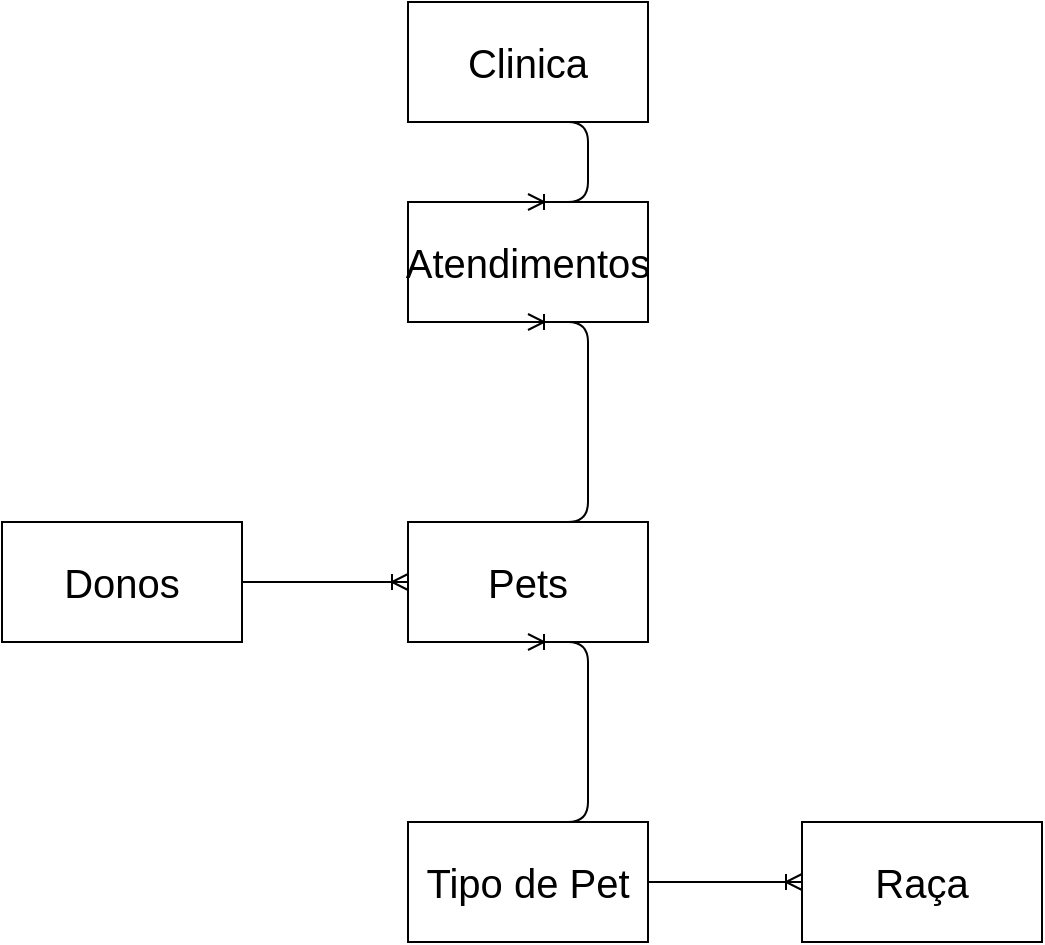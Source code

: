 <mxfile version="11.0.7" type="device"><diagram id="xEyAGZRf1A0QM-QYiHxD" name="Page-1"><mxGraphModel dx="1182" dy="646" grid="1" gridSize="10" guides="1" tooltips="1" connect="1" arrows="1" fold="1" page="1" pageScale="1" pageWidth="827" pageHeight="1169" math="0" shadow="0"><root><mxCell id="0"/><mxCell id="1" parent="0"/><mxCell id="_YF7cNfXgiEE07NVX-Wz-1" value="Clinica" style="rounded=0;whiteSpace=wrap;html=1;fontSize=20;" vertex="1" parent="1"><mxGeometry x="276" width="120" height="60" as="geometry"/></mxCell><mxCell id="_YF7cNfXgiEE07NVX-Wz-2" value="Pets&lt;br style=&quot;font-size: 20px;&quot;&gt;" style="rounded=0;whiteSpace=wrap;html=1;fontSize=20;" vertex="1" parent="1"><mxGeometry x="276" y="260" width="120" height="60" as="geometry"/></mxCell><mxCell id="_YF7cNfXgiEE07NVX-Wz-3" value="Atendimentos&lt;br&gt;" style="rounded=0;whiteSpace=wrap;html=1;fontSize=20;" vertex="1" parent="1"><mxGeometry x="276" y="100" width="120" height="60" as="geometry"/></mxCell><mxCell id="_YF7cNfXgiEE07NVX-Wz-4" value="" style="edgeStyle=entityRelationEdgeStyle;fontSize=12;html=1;endArrow=ERoneToMany;entryX=0.5;entryY=0;entryDx=0;entryDy=0;exitX=0.5;exitY=1;exitDx=0;exitDy=0;" edge="1" parent="1" source="_YF7cNfXgiEE07NVX-Wz-1" target="_YF7cNfXgiEE07NVX-Wz-3"><mxGeometry width="100" height="100" relative="1" as="geometry"><mxPoint x="116" y="270" as="sourcePoint"/><mxPoint x="216" y="170" as="targetPoint"/></mxGeometry></mxCell><mxCell id="_YF7cNfXgiEE07NVX-Wz-5" value="Donos&lt;br&gt;" style="rounded=0;whiteSpace=wrap;html=1;fontSize=20;" vertex="1" parent="1"><mxGeometry x="73" y="260" width="120" height="60" as="geometry"/></mxCell><mxCell id="_YF7cNfXgiEE07NVX-Wz-6" value="" style="edgeStyle=entityRelationEdgeStyle;fontSize=12;html=1;endArrow=ERoneToMany;entryX=0;entryY=0.5;entryDx=0;entryDy=0;" edge="1" parent="1" source="_YF7cNfXgiEE07NVX-Wz-5" target="_YF7cNfXgiEE07NVX-Wz-2"><mxGeometry width="100" height="100" relative="1" as="geometry"><mxPoint x="246" y="390" as="sourcePoint"/><mxPoint x="286" y="290" as="targetPoint"/></mxGeometry></mxCell><mxCell id="_YF7cNfXgiEE07NVX-Wz-7" value="Tipo de Pet&lt;br&gt;" style="rounded=0;whiteSpace=wrap;html=1;fontSize=20;" vertex="1" parent="1"><mxGeometry x="276" y="410" width="120" height="60" as="geometry"/></mxCell><mxCell id="_YF7cNfXgiEE07NVX-Wz-8" value="Raça&lt;br&gt;" style="rounded=0;whiteSpace=wrap;html=1;fontSize=20;" vertex="1" parent="1"><mxGeometry x="473" y="410" width="120" height="60" as="geometry"/></mxCell><mxCell id="_YF7cNfXgiEE07NVX-Wz-10" value="" style="edgeStyle=entityRelationEdgeStyle;fontSize=12;html=1;endArrow=ERoneToMany;entryX=0.5;entryY=1;entryDx=0;entryDy=0;exitX=0.5;exitY=0;exitDx=0;exitDy=0;" edge="1" parent="1" source="_YF7cNfXgiEE07NVX-Wz-7" target="_YF7cNfXgiEE07NVX-Wz-2"><mxGeometry width="100" height="100" relative="1" as="geometry"><mxPoint x="396" y="480" as="sourcePoint"/><mxPoint x="496" y="380" as="targetPoint"/></mxGeometry></mxCell><mxCell id="_YF7cNfXgiEE07NVX-Wz-13" value="" style="edgeStyle=entityRelationEdgeStyle;fontSize=12;html=1;endArrow=ERoneToMany;exitX=1;exitY=0.5;exitDx=0;exitDy=0;" edge="1" parent="1" source="_YF7cNfXgiEE07NVX-Wz-7" target="_YF7cNfXgiEE07NVX-Wz-8"><mxGeometry width="100" height="100" relative="1" as="geometry"><mxPoint x="156" y="470" as="sourcePoint"/><mxPoint x="256" y="370" as="targetPoint"/></mxGeometry></mxCell><mxCell id="_YF7cNfXgiEE07NVX-Wz-14" value="" style="edgeStyle=entityRelationEdgeStyle;fontSize=12;html=1;endArrow=ERoneToMany;exitX=0.5;exitY=0;exitDx=0;exitDy=0;entryX=0.5;entryY=1;entryDx=0;entryDy=0;" edge="1" parent="1" source="_YF7cNfXgiEE07NVX-Wz-2" target="_YF7cNfXgiEE07NVX-Wz-3"><mxGeometry width="100" height="100" relative="1" as="geometry"><mxPoint x="276" y="280" as="sourcePoint"/><mxPoint x="376" y="180" as="targetPoint"/></mxGeometry></mxCell></root></mxGraphModel></diagram><diagram id="T8rtEs7p1zntnyc_DqEa" name="Page-2"><mxGraphModel dx="1182" dy="616" grid="1" gridSize="10" guides="1" tooltips="1" connect="1" arrows="1" fold="1" page="1" pageScale="1" pageWidth="827" pageHeight="1169" math="0" shadow="0"><root><mxCell id="OlMwwNLJ_NE98XjOTk6F-0"/><mxCell id="OlMwwNLJ_NE98XjOTk6F-1" parent="OlMwwNLJ_NE98XjOTk6F-0"/><mxCell id="OlMwwNLJ_NE98XjOTk6F-2" value="TiposPets" style="swimlane;fontStyle=0;childLayout=stackLayout;horizontal=1;startSize=26;fillColor=#e0e0e0;horizontalStack=0;resizeParent=1;resizeParentMax=0;resizeLast=0;collapsible=1;marginBottom=0;swimlaneFillColor=#ffffff;align=center;fontSize=14;" vertex="1" parent="OlMwwNLJ_NE98XjOTk6F-1"><mxGeometry y="41" width="160" height="92" as="geometry"/></mxCell><mxCell id="OlMwwNLJ_NE98XjOTk6F-3" value="IdTipoPet: int" style="shape=partialRectangle;top=0;left=0;right=0;bottom=1;align=left;verticalAlign=middle;fillColor=none;spacingLeft=34;spacingRight=4;overflow=hidden;rotatable=0;points=[[0,0.5],[1,0.5]];portConstraint=eastwest;dropTarget=0;fontStyle=5;fontSize=12;" vertex="1" parent="OlMwwNLJ_NE98XjOTk6F-2"><mxGeometry y="26" width="160" height="30" as="geometry"/></mxCell><mxCell id="OlMwwNLJ_NE98XjOTk6F-4" value="PK" style="shape=partialRectangle;top=0;left=0;bottom=0;fillColor=none;align=left;verticalAlign=middle;spacingLeft=4;spacingRight=4;overflow=hidden;rotatable=0;points=[];portConstraint=eastwest;part=1;fontSize=12;" vertex="1" connectable="0" parent="OlMwwNLJ_NE98XjOTk6F-3"><mxGeometry width="30" height="30" as="geometry"/></mxCell><mxCell id="OlMwwNLJ_NE98XjOTk6F-5" value="Nome: string&#10;" style="shape=partialRectangle;top=0;left=0;right=0;bottom=0;align=left;verticalAlign=top;fillColor=none;spacingLeft=34;spacingRight=4;overflow=hidden;rotatable=0;points=[[0,0.5],[1,0.5]];portConstraint=eastwest;dropTarget=0;fontSize=12;" vertex="1" parent="OlMwwNLJ_NE98XjOTk6F-2"><mxGeometry y="56" width="160" height="26" as="geometry"/></mxCell><mxCell id="OlMwwNLJ_NE98XjOTk6F-6" value="" style="shape=partialRectangle;top=0;left=0;bottom=0;fillColor=none;align=left;verticalAlign=top;spacingLeft=4;spacingRight=4;overflow=hidden;rotatable=0;points=[];portConstraint=eastwest;part=1;fontSize=12;" vertex="1" connectable="0" parent="OlMwwNLJ_NE98XjOTk6F-5"><mxGeometry width="30" height="26" as="geometry"/></mxCell><mxCell id="OlMwwNLJ_NE98XjOTk6F-11" value="" style="shape=partialRectangle;top=0;left=0;right=0;bottom=0;align=left;verticalAlign=top;fillColor=none;spacingLeft=34;spacingRight=4;overflow=hidden;rotatable=0;points=[[0,0.5],[1,0.5]];portConstraint=eastwest;dropTarget=0;fontSize=12;" vertex="1" parent="OlMwwNLJ_NE98XjOTk6F-2"><mxGeometry y="82" width="160" height="10" as="geometry"/></mxCell><mxCell id="OlMwwNLJ_NE98XjOTk6F-12" value="" style="shape=partialRectangle;top=0;left=0;bottom=0;fillColor=none;align=left;verticalAlign=top;spacingLeft=4;spacingRight=4;overflow=hidden;rotatable=0;points=[];portConstraint=eastwest;part=1;fontSize=12;" vertex="1" connectable="0" parent="OlMwwNLJ_NE98XjOTk6F-11"><mxGeometry width="30" height="10" as="geometry"/></mxCell><mxCell id="OlMwwNLJ_NE98XjOTk6F-13" value="Clinicas" style="swimlane;fontStyle=0;childLayout=stackLayout;horizontal=1;startSize=26;fillColor=#e0e0e0;horizontalStack=0;resizeParent=1;resizeParentMax=0;resizeLast=0;collapsible=1;marginBottom=0;swimlaneFillColor=#ffffff;align=center;fontSize=14;" vertex="1" parent="OlMwwNLJ_NE98XjOTk6F-1"><mxGeometry y="160" width="160" height="92" as="geometry"/></mxCell><mxCell id="OlMwwNLJ_NE98XjOTk6F-14" value="IdClinica: int" style="shape=partialRectangle;top=0;left=0;right=0;bottom=1;align=left;verticalAlign=middle;fillColor=none;spacingLeft=34;spacingRight=4;overflow=hidden;rotatable=0;points=[[0,0.5],[1,0.5]];portConstraint=eastwest;dropTarget=0;fontStyle=5;fontSize=12;" vertex="1" parent="OlMwwNLJ_NE98XjOTk6F-13"><mxGeometry y="26" width="160" height="30" as="geometry"/></mxCell><mxCell id="OlMwwNLJ_NE98XjOTk6F-15" value="PK" style="shape=partialRectangle;top=0;left=0;bottom=0;fillColor=none;align=left;verticalAlign=middle;spacingLeft=4;spacingRight=4;overflow=hidden;rotatable=0;points=[];portConstraint=eastwest;part=1;fontSize=12;" vertex="1" connectable="0" parent="OlMwwNLJ_NE98XjOTk6F-14"><mxGeometry width="30" height="30" as="geometry"/></mxCell><mxCell id="OlMwwNLJ_NE98XjOTk6F-16" value="Endereco: string&#10;" style="shape=partialRectangle;top=0;left=0;right=0;bottom=0;align=left;verticalAlign=top;fillColor=none;spacingLeft=34;spacingRight=4;overflow=hidden;rotatable=0;points=[[0,0.5],[1,0.5]];portConstraint=eastwest;dropTarget=0;fontSize=12;" vertex="1" parent="OlMwwNLJ_NE98XjOTk6F-13"><mxGeometry y="56" width="160" height="26" as="geometry"/></mxCell><mxCell id="OlMwwNLJ_NE98XjOTk6F-17" value="" style="shape=partialRectangle;top=0;left=0;bottom=0;fillColor=none;align=left;verticalAlign=top;spacingLeft=4;spacingRight=4;overflow=hidden;rotatable=0;points=[];portConstraint=eastwest;part=1;fontSize=12;" vertex="1" connectable="0" parent="OlMwwNLJ_NE98XjOTk6F-16"><mxGeometry width="30" height="26" as="geometry"/></mxCell><mxCell id="OlMwwNLJ_NE98XjOTk6F-18" value="" style="shape=partialRectangle;top=0;left=0;right=0;bottom=0;align=left;verticalAlign=top;fillColor=none;spacingLeft=34;spacingRight=4;overflow=hidden;rotatable=0;points=[[0,0.5],[1,0.5]];portConstraint=eastwest;dropTarget=0;fontSize=12;" vertex="1" parent="OlMwwNLJ_NE98XjOTk6F-13"><mxGeometry y="82" width="160" height="10" as="geometry"/></mxCell><mxCell id="OlMwwNLJ_NE98XjOTk6F-19" value="" style="shape=partialRectangle;top=0;left=0;bottom=0;fillColor=none;align=left;verticalAlign=top;spacingLeft=4;spacingRight=4;overflow=hidden;rotatable=0;points=[];portConstraint=eastwest;part=1;fontSize=12;" vertex="1" connectable="0" parent="OlMwwNLJ_NE98XjOTk6F-18"><mxGeometry width="30" height="10" as="geometry"/></mxCell><mxCell id="OlMwwNLJ_NE98XjOTk6F-20" value="Veterinarios" style="swimlane;fontStyle=0;childLayout=stackLayout;horizontal=1;startSize=26;fillColor=#e0e0e0;horizontalStack=0;resizeParent=1;resizeParentMax=0;resizeLast=0;collapsible=1;marginBottom=0;swimlaneFillColor=#ffffff;align=center;fontSize=14;" vertex="1" parent="OlMwwNLJ_NE98XjOTk6F-1"><mxGeometry y="300" width="160" height="118" as="geometry"/></mxCell><mxCell id="OlMwwNLJ_NE98XjOTk6F-21" value="IdVeterinario: int" style="shape=partialRectangle;top=0;left=0;right=0;bottom=1;align=left;verticalAlign=middle;fillColor=none;spacingLeft=34;spacingRight=4;overflow=hidden;rotatable=0;points=[[0,0.5],[1,0.5]];portConstraint=eastwest;dropTarget=0;fontStyle=5;fontSize=12;" vertex="1" parent="OlMwwNLJ_NE98XjOTk6F-20"><mxGeometry y="26" width="160" height="30" as="geometry"/></mxCell><mxCell id="OlMwwNLJ_NE98XjOTk6F-22" value="PK" style="shape=partialRectangle;top=0;left=0;bottom=0;fillColor=none;align=left;verticalAlign=middle;spacingLeft=4;spacingRight=4;overflow=hidden;rotatable=0;points=[];portConstraint=eastwest;part=1;fontSize=12;" vertex="1" connectable="0" parent="OlMwwNLJ_NE98XjOTk6F-21"><mxGeometry width="30" height="30" as="geometry"/></mxCell><mxCell id="OlMwwNLJ_NE98XjOTk6F-23" value="Nome: string" style="shape=partialRectangle;top=0;left=0;right=0;bottom=0;align=left;verticalAlign=top;fillColor=none;spacingLeft=34;spacingRight=4;overflow=hidden;rotatable=0;points=[[0,0.5],[1,0.5]];portConstraint=eastwest;dropTarget=0;fontSize=12;" vertex="1" parent="OlMwwNLJ_NE98XjOTk6F-20"><mxGeometry y="56" width="160" height="26" as="geometry"/></mxCell><mxCell id="OlMwwNLJ_NE98XjOTk6F-24" value="" style="shape=partialRectangle;top=0;left=0;bottom=0;fillColor=none;align=left;verticalAlign=top;spacingLeft=4;spacingRight=4;overflow=hidden;rotatable=0;points=[];portConstraint=eastwest;part=1;fontSize=12;" vertex="1" connectable="0" parent="OlMwwNLJ_NE98XjOTk6F-23"><mxGeometry width="30" height="26" as="geometry"/></mxCell><mxCell id="OlMwwNLJ_NE98XjOTk6F-25" value="Endereco: string" style="shape=partialRectangle;top=0;left=0;right=0;bottom=0;align=left;verticalAlign=top;fillColor=none;spacingLeft=34;spacingRight=4;overflow=hidden;rotatable=0;points=[[0,0.5],[1,0.5]];portConstraint=eastwest;dropTarget=0;fontSize=12;" vertex="1" parent="OlMwwNLJ_NE98XjOTk6F-20"><mxGeometry y="82" width="160" height="26" as="geometry"/></mxCell><mxCell id="OlMwwNLJ_NE98XjOTk6F-26" value="" style="shape=partialRectangle;top=0;left=0;bottom=0;fillColor=none;align=left;verticalAlign=top;spacingLeft=4;spacingRight=4;overflow=hidden;rotatable=0;points=[];portConstraint=eastwest;part=1;fontSize=12;" vertex="1" connectable="0" parent="OlMwwNLJ_NE98XjOTk6F-25"><mxGeometry width="30" height="26" as="geometry"/></mxCell><mxCell id="OlMwwNLJ_NE98XjOTk6F-29" value="" style="shape=partialRectangle;top=0;left=0;right=0;bottom=0;align=left;verticalAlign=top;fillColor=none;spacingLeft=34;spacingRight=4;overflow=hidden;rotatable=0;points=[[0,0.5],[1,0.5]];portConstraint=eastwest;dropTarget=0;fontSize=12;" vertex="1" parent="OlMwwNLJ_NE98XjOTk6F-20"><mxGeometry y="108" width="160" height="10" as="geometry"/></mxCell><mxCell id="OlMwwNLJ_NE98XjOTk6F-30" value="" style="shape=partialRectangle;top=0;left=0;bottom=0;fillColor=none;align=left;verticalAlign=top;spacingLeft=4;spacingRight=4;overflow=hidden;rotatable=0;points=[];portConstraint=eastwest;part=1;fontSize=12;" vertex="1" connectable="0" parent="OlMwwNLJ_NE98XjOTk6F-29"><mxGeometry width="30" height="10" as="geometry"/></mxCell><mxCell id="OlMwwNLJ_NE98XjOTk6F-31" value="Raças" style="swimlane;fontStyle=0;childLayout=stackLayout;horizontal=1;startSize=25;fillColor=#e0e0e0;horizontalStack=0;resizeParent=1;resizeParentMax=0;resizeLast=0;collapsible=1;marginBottom=0;swimlaneFillColor=#ffffff;align=center;fontSize=14;" vertex="1" parent="OlMwwNLJ_NE98XjOTk6F-1"><mxGeometry x="200" y="39.5" width="160" height="111" as="geometry"/></mxCell><mxCell id="OlMwwNLJ_NE98XjOTk6F-32" value="IdRaca: int" style="shape=partialRectangle;top=0;left=0;right=0;bottom=0;align=left;verticalAlign=middle;fillColor=none;spacingLeft=60;spacingRight=4;overflow=hidden;rotatable=0;points=[[0,0.5],[1,0.5]];portConstraint=eastwest;dropTarget=0;fontStyle=5;fontSize=12;" vertex="1" parent="OlMwwNLJ_NE98XjOTk6F-31"><mxGeometry y="25" width="160" height="30" as="geometry"/></mxCell><mxCell id="OlMwwNLJ_NE98XjOTk6F-33" value="PK" style="shape=partialRectangle;fontStyle=1;top=0;left=0;bottom=0;fillColor=none;align=left;verticalAlign=middle;spacingLeft=4;spacingRight=4;overflow=hidden;rotatable=0;points=[];portConstraint=eastwest;part=1;fontSize=12;" vertex="1" connectable="0" parent="OlMwwNLJ_NE98XjOTk6F-32"><mxGeometry width="56" height="30" as="geometry"/></mxCell><mxCell id="OlMwwNLJ_NE98XjOTk6F-34" value="IdTipoPet: int" style="shape=partialRectangle;top=0;left=0;right=0;bottom=1;align=left;verticalAlign=middle;fillColor=none;spacingLeft=60;spacingRight=4;overflow=hidden;rotatable=0;points=[[0,0.5],[1,0.5]];portConstraint=eastwest;dropTarget=0;fontStyle=5;fontSize=12;" vertex="1" parent="OlMwwNLJ_NE98XjOTk6F-31"><mxGeometry y="55" width="160" height="30" as="geometry"/></mxCell><mxCell id="OlMwwNLJ_NE98XjOTk6F-35" value="FK" style="shape=partialRectangle;fontStyle=1;top=0;left=0;bottom=0;fillColor=none;align=left;verticalAlign=middle;spacingLeft=4;spacingRight=4;overflow=hidden;rotatable=0;points=[];portConstraint=eastwest;part=1;fontSize=12;" vertex="1" connectable="0" parent="OlMwwNLJ_NE98XjOTk6F-34"><mxGeometry width="56" height="30" as="geometry"/></mxCell><mxCell id="OlMwwNLJ_NE98XjOTk6F-36" value="Nome: string" style="shape=partialRectangle;top=0;left=0;right=0;bottom=0;align=left;verticalAlign=top;fillColor=none;spacingLeft=60;spacingRight=4;overflow=hidden;rotatable=0;points=[[0,0.5],[1,0.5]];portConstraint=eastwest;dropTarget=0;fontSize=12;" vertex="1" parent="OlMwwNLJ_NE98XjOTk6F-31"><mxGeometry y="85" width="160" height="26" as="geometry"/></mxCell><mxCell id="OlMwwNLJ_NE98XjOTk6F-37" value="" style="shape=partialRectangle;top=0;left=0;bottom=0;fillColor=none;align=left;verticalAlign=top;spacingLeft=4;spacingRight=4;overflow=hidden;rotatable=0;points=[];portConstraint=eastwest;part=1;fontSize=12;" vertex="1" connectable="0" parent="OlMwwNLJ_NE98XjOTk6F-36"><mxGeometry width="56" height="26" as="geometry"/></mxCell><mxCell id="OlMwwNLJ_NE98XjOTk6F-40" value="Donos" style="swimlane;fontStyle=0;childLayout=stackLayout;horizontal=1;startSize=26;fillColor=#e0e0e0;horizontalStack=0;resizeParent=1;resizeParentMax=0;resizeLast=0;collapsible=1;marginBottom=0;swimlaneFillColor=#ffffff;align=center;fontSize=14;" vertex="1" parent="OlMwwNLJ_NE98XjOTk6F-1"><mxGeometry x="200" y="170" width="160" height="118" as="geometry"/></mxCell><mxCell id="OlMwwNLJ_NE98XjOTk6F-41" value="IdDono: int" style="shape=partialRectangle;top=0;left=0;right=0;bottom=1;align=left;verticalAlign=middle;fillColor=none;spacingLeft=34;spacingRight=4;overflow=hidden;rotatable=0;points=[[0,0.5],[1,0.5]];portConstraint=eastwest;dropTarget=0;fontStyle=5;fontSize=12;" vertex="1" parent="OlMwwNLJ_NE98XjOTk6F-40"><mxGeometry y="26" width="160" height="30" as="geometry"/></mxCell><mxCell id="OlMwwNLJ_NE98XjOTk6F-42" value="PK" style="shape=partialRectangle;top=0;left=0;bottom=0;fillColor=none;align=left;verticalAlign=middle;spacingLeft=4;spacingRight=4;overflow=hidden;rotatable=0;points=[];portConstraint=eastwest;part=1;fontSize=12;" vertex="1" connectable="0" parent="OlMwwNLJ_NE98XjOTk6F-41"><mxGeometry width="30" height="30" as="geometry"/></mxCell><mxCell id="OlMwwNLJ_NE98XjOTk6F-43" value="Nome: string" style="shape=partialRectangle;top=0;left=0;right=0;bottom=0;align=left;verticalAlign=top;fillColor=none;spacingLeft=34;spacingRight=4;overflow=hidden;rotatable=0;points=[[0,0.5],[1,0.5]];portConstraint=eastwest;dropTarget=0;fontSize=12;" vertex="1" parent="OlMwwNLJ_NE98XjOTk6F-40"><mxGeometry y="56" width="160" height="26" as="geometry"/></mxCell><mxCell id="OlMwwNLJ_NE98XjOTk6F-44" value="" style="shape=partialRectangle;top=0;left=0;bottom=0;fillColor=none;align=left;verticalAlign=top;spacingLeft=4;spacingRight=4;overflow=hidden;rotatable=0;points=[];portConstraint=eastwest;part=1;fontSize=12;" vertex="1" connectable="0" parent="OlMwwNLJ_NE98XjOTk6F-43"><mxGeometry width="30" height="26" as="geometry"/></mxCell><mxCell id="OlMwwNLJ_NE98XjOTk6F-45" value="Contato: int" style="shape=partialRectangle;top=0;left=0;right=0;bottom=0;align=left;verticalAlign=top;fillColor=none;spacingLeft=34;spacingRight=4;overflow=hidden;rotatable=0;points=[[0,0.5],[1,0.5]];portConstraint=eastwest;dropTarget=0;fontSize=12;" vertex="1" parent="OlMwwNLJ_NE98XjOTk6F-40"><mxGeometry y="82" width="160" height="26" as="geometry"/></mxCell><mxCell id="OlMwwNLJ_NE98XjOTk6F-46" value="" style="shape=partialRectangle;top=0;left=0;bottom=0;fillColor=none;align=left;verticalAlign=top;spacingLeft=4;spacingRight=4;overflow=hidden;rotatable=0;points=[];portConstraint=eastwest;part=1;fontSize=12;" vertex="1" connectable="0" parent="OlMwwNLJ_NE98XjOTk6F-45"><mxGeometry width="30" height="26" as="geometry"/></mxCell><mxCell id="OlMwwNLJ_NE98XjOTk6F-47" value="" style="shape=partialRectangle;top=0;left=0;right=0;bottom=0;align=left;verticalAlign=top;fillColor=none;spacingLeft=34;spacingRight=4;overflow=hidden;rotatable=0;points=[[0,0.5],[1,0.5]];portConstraint=eastwest;dropTarget=0;fontSize=12;" vertex="1" parent="OlMwwNLJ_NE98XjOTk6F-40"><mxGeometry y="108" width="160" height="10" as="geometry"/></mxCell><mxCell id="OlMwwNLJ_NE98XjOTk6F-48" value="" style="shape=partialRectangle;top=0;left=0;bottom=0;fillColor=none;align=left;verticalAlign=top;spacingLeft=4;spacingRight=4;overflow=hidden;rotatable=0;points=[];portConstraint=eastwest;part=1;fontSize=12;" vertex="1" connectable="0" parent="OlMwwNLJ_NE98XjOTk6F-47"><mxGeometry width="30" height="10" as="geometry"/></mxCell><mxCell id="OlMwwNLJ_NE98XjOTk6F-49" value="Atendimentos" style="swimlane;fontStyle=0;childLayout=stackLayout;horizontal=1;startSize=26;fillColor=#e0e0e0;horizontalStack=0;resizeParent=1;resizeParentMax=0;resizeLast=0;collapsible=1;marginBottom=0;swimlaneFillColor=#ffffff;align=center;fontSize=14;" vertex="1" parent="OlMwwNLJ_NE98XjOTk6F-1"><mxGeometry x="400" y="40" width="220" height="172" as="geometry"/></mxCell><mxCell id="OlMwwNLJ_NE98XjOTk6F-50" value="IdAtendimento: int" style="shape=partialRectangle;top=0;left=0;right=0;bottom=0;align=left;verticalAlign=middle;fillColor=none;spacingLeft=60;spacingRight=4;overflow=hidden;rotatable=0;points=[[0,0.5],[1,0.5]];portConstraint=eastwest;dropTarget=0;fontStyle=5;fontSize=12;" vertex="1" parent="OlMwwNLJ_NE98XjOTk6F-49"><mxGeometry y="26" width="220" height="30" as="geometry"/></mxCell><mxCell id="OlMwwNLJ_NE98XjOTk6F-51" value="PK" style="shape=partialRectangle;fontStyle=1;top=0;left=0;bottom=0;fillColor=none;align=left;verticalAlign=middle;spacingLeft=4;spacingRight=4;overflow=hidden;rotatable=0;points=[];portConstraint=eastwest;part=1;fontSize=12;" vertex="1" connectable="0" parent="OlMwwNLJ_NE98XjOTk6F-50"><mxGeometry width="56" height="30" as="geometry"/></mxCell><mxCell id="OlMwwNLJ_NE98XjOTk6F-52" value="IdClinica: int" style="shape=partialRectangle;top=0;left=0;right=0;bottom=1;align=left;verticalAlign=middle;fillColor=none;spacingLeft=60;spacingRight=4;overflow=hidden;rotatable=0;points=[[0,0.5],[1,0.5]];portConstraint=eastwest;dropTarget=0;fontStyle=5;fontSize=12;" vertex="1" parent="OlMwwNLJ_NE98XjOTk6F-49"><mxGeometry y="56" width="220" height="30" as="geometry"/></mxCell><mxCell id="OlMwwNLJ_NE98XjOTk6F-53" value="FK" style="shape=partialRectangle;fontStyle=1;top=0;left=0;bottom=0;fillColor=none;align=left;verticalAlign=middle;spacingLeft=4;spacingRight=4;overflow=hidden;rotatable=0;points=[];portConstraint=eastwest;part=1;fontSize=12;" vertex="1" connectable="0" parent="OlMwwNLJ_NE98XjOTk6F-52"><mxGeometry width="56" height="30" as="geometry"/></mxCell><mxCell id="OlMwwNLJ_NE98XjOTk6F-74" value="IdPet: int" style="shape=partialRectangle;top=0;left=0;right=0;bottom=1;align=left;verticalAlign=middle;fillColor=none;spacingLeft=60;spacingRight=4;overflow=hidden;rotatable=0;points=[[0,0.5],[1,0.5]];portConstraint=eastwest;dropTarget=0;fontStyle=5;fontSize=12;" vertex="1" parent="OlMwwNLJ_NE98XjOTk6F-49"><mxGeometry y="86" width="220" height="30" as="geometry"/></mxCell><mxCell id="OlMwwNLJ_NE98XjOTk6F-75" value="FK" style="shape=partialRectangle;fontStyle=1;top=0;left=0;bottom=0;fillColor=none;align=left;verticalAlign=middle;spacingLeft=4;spacingRight=4;overflow=hidden;rotatable=0;points=[];portConstraint=eastwest;part=1;fontSize=12;" vertex="1" connectable="0" parent="OlMwwNLJ_NE98XjOTk6F-74"><mxGeometry width="56" height="30" as="geometry"/></mxCell><mxCell id="OlMwwNLJ_NE98XjOTk6F-72" value="IdVeterinario: int" style="shape=partialRectangle;top=0;left=0;right=0;bottom=1;align=left;verticalAlign=middle;fillColor=none;spacingLeft=60;spacingRight=4;overflow=hidden;rotatable=0;points=[[0,0.5],[1,0.5]];portConstraint=eastwest;dropTarget=0;fontStyle=5;fontSize=12;" vertex="1" parent="OlMwwNLJ_NE98XjOTk6F-49"><mxGeometry y="116" width="220" height="30" as="geometry"/></mxCell><mxCell id="OlMwwNLJ_NE98XjOTk6F-73" value="FK" style="shape=partialRectangle;fontStyle=1;top=0;left=0;bottom=0;fillColor=none;align=left;verticalAlign=middle;spacingLeft=4;spacingRight=4;overflow=hidden;rotatable=0;points=[];portConstraint=eastwest;part=1;fontSize=12;" vertex="1" connectable="0" parent="OlMwwNLJ_NE98XjOTk6F-72"><mxGeometry width="56" height="30" as="geometry"/></mxCell><mxCell id="OlMwwNLJ_NE98XjOTk6F-54" value="Horário e dia: datetime" style="shape=partialRectangle;top=0;left=0;right=0;bottom=0;align=left;verticalAlign=top;fillColor=none;spacingLeft=60;spacingRight=4;overflow=hidden;rotatable=0;points=[[0,0.5],[1,0.5]];portConstraint=eastwest;dropTarget=0;fontSize=12;" vertex="1" parent="OlMwwNLJ_NE98XjOTk6F-49"><mxGeometry y="146" width="220" height="26" as="geometry"/></mxCell><mxCell id="OlMwwNLJ_NE98XjOTk6F-55" value="" style="shape=partialRectangle;top=0;left=0;bottom=0;fillColor=none;align=left;verticalAlign=top;spacingLeft=4;spacingRight=4;overflow=hidden;rotatable=0;points=[];portConstraint=eastwest;part=1;fontSize=12;" vertex="1" connectable="0" parent="OlMwwNLJ_NE98XjOTk6F-54"><mxGeometry width="56" height="26" as="geometry"/></mxCell><mxCell id="OlMwwNLJ_NE98XjOTk6F-76" value="Pets" style="swimlane;fontStyle=0;childLayout=stackLayout;horizontal=1;startSize=26;fillColor=#e0e0e0;horizontalStack=0;resizeParent=1;resizeParentMax=0;resizeLast=0;collapsible=1;marginBottom=0;swimlaneFillColor=#ffffff;align=center;fontSize=14;" vertex="1" parent="OlMwwNLJ_NE98XjOTk6F-1"><mxGeometry x="376" y="296" width="214" height="198" as="geometry"/></mxCell><mxCell id="OlMwwNLJ_NE98XjOTk6F-77" value="IdPet: int" style="shape=partialRectangle;top=0;left=0;right=0;bottom=0;align=left;verticalAlign=middle;fillColor=none;spacingLeft=60;spacingRight=4;overflow=hidden;rotatable=0;points=[[0,0.5],[1,0.5]];portConstraint=eastwest;dropTarget=0;fontStyle=5;fontSize=12;" vertex="1" parent="OlMwwNLJ_NE98XjOTk6F-76"><mxGeometry y="26" width="214" height="30" as="geometry"/></mxCell><mxCell id="OlMwwNLJ_NE98XjOTk6F-78" value="PK" style="shape=partialRectangle;fontStyle=1;top=0;left=0;bottom=0;fillColor=none;align=left;verticalAlign=middle;spacingLeft=4;spacingRight=4;overflow=hidden;rotatable=0;points=[];portConstraint=eastwest;part=1;fontSize=12;" vertex="1" connectable="0" parent="OlMwwNLJ_NE98XjOTk6F-77"><mxGeometry width="56" height="30" as="geometry"/></mxCell><mxCell id="OlMwwNLJ_NE98XjOTk6F-87" value="IdDono: int" style="shape=partialRectangle;top=0;left=0;right=0;bottom=0;align=left;verticalAlign=middle;fillColor=none;spacingLeft=60;spacingRight=4;overflow=hidden;rotatable=0;points=[[0,0.5],[1,0.5]];portConstraint=eastwest;dropTarget=0;fontStyle=5;fontSize=12;" vertex="1" parent="OlMwwNLJ_NE98XjOTk6F-76"><mxGeometry y="56" width="214" height="30" as="geometry"/></mxCell><mxCell id="OlMwwNLJ_NE98XjOTk6F-88" value="FK" style="shape=partialRectangle;fontStyle=1;top=0;left=0;bottom=0;fillColor=none;align=left;verticalAlign=middle;spacingLeft=4;spacingRight=4;overflow=hidden;rotatable=0;points=[];portConstraint=eastwest;part=1;fontSize=12;" vertex="1" connectable="0" parent="OlMwwNLJ_NE98XjOTk6F-87"><mxGeometry width="56" height="30" as="geometry"/></mxCell><mxCell id="OlMwwNLJ_NE98XjOTk6F-83" value="IdTipoPet: int" style="shape=partialRectangle;top=0;left=0;right=0;bottom=0;align=left;verticalAlign=middle;fillColor=none;spacingLeft=60;spacingRight=4;overflow=hidden;rotatable=0;points=[[0,0.5],[1,0.5]];portConstraint=eastwest;dropTarget=0;fontStyle=5;fontSize=12;" vertex="1" parent="OlMwwNLJ_NE98XjOTk6F-76"><mxGeometry y="86" width="214" height="30" as="geometry"/></mxCell><mxCell id="OlMwwNLJ_NE98XjOTk6F-84" value="FK" style="shape=partialRectangle;fontStyle=1;top=0;left=0;bottom=0;fillColor=none;align=left;verticalAlign=middle;spacingLeft=4;spacingRight=4;overflow=hidden;rotatable=0;points=[];portConstraint=eastwest;part=1;fontSize=12;" vertex="1" connectable="0" parent="OlMwwNLJ_NE98XjOTk6F-83"><mxGeometry width="56" height="30" as="geometry"/></mxCell><mxCell id="OlMwwNLJ_NE98XjOTk6F-79" value="IdTipoRaca: int" style="shape=partialRectangle;top=0;left=0;right=0;bottom=1;align=left;verticalAlign=middle;fillColor=none;spacingLeft=60;spacingRight=4;overflow=hidden;rotatable=0;points=[[0,0.5],[1,0.5]];portConstraint=eastwest;dropTarget=0;fontStyle=5;fontSize=12;" vertex="1" parent="OlMwwNLJ_NE98XjOTk6F-76"><mxGeometry y="116" width="214" height="30" as="geometry"/></mxCell><mxCell id="OlMwwNLJ_NE98XjOTk6F-80" value="FK" style="shape=partialRectangle;fontStyle=1;top=0;left=0;bottom=0;fillColor=none;align=left;verticalAlign=middle;spacingLeft=4;spacingRight=4;overflow=hidden;rotatable=0;points=[];portConstraint=eastwest;part=1;fontSize=12;" vertex="1" connectable="0" parent="OlMwwNLJ_NE98XjOTk6F-79"><mxGeometry width="56" height="30" as="geometry"/></mxCell><mxCell id="OlMwwNLJ_NE98XjOTk6F-89" value="DataNascimento: datetime" style="shape=partialRectangle;top=0;left=0;right=0;bottom=0;align=left;verticalAlign=top;fillColor=none;spacingLeft=34;spacingRight=4;overflow=hidden;rotatable=0;points=[[0,0.5],[1,0.5]];portConstraint=eastwest;dropTarget=0;fontSize=12;" vertex="1" parent="OlMwwNLJ_NE98XjOTk6F-76"><mxGeometry y="146" width="214" height="26" as="geometry"/></mxCell><mxCell id="OlMwwNLJ_NE98XjOTk6F-90" value="" style="shape=partialRectangle;top=0;left=0;bottom=0;fillColor=none;align=left;verticalAlign=top;spacingLeft=4;spacingRight=4;overflow=hidden;rotatable=0;points=[];portConstraint=eastwest;part=1;fontSize=12;" vertex="1" connectable="0" parent="OlMwwNLJ_NE98XjOTk6F-89"><mxGeometry width="30" height="26" as="geometry"/></mxCell><mxCell id="OlMwwNLJ_NE98XjOTk6F-81" value="Nome: string" style="shape=partialRectangle;top=0;left=0;right=0;bottom=0;align=left;verticalAlign=top;fillColor=none;spacingLeft=60;spacingRight=4;overflow=hidden;rotatable=0;points=[[0,0.5],[1,0.5]];portConstraint=eastwest;dropTarget=0;fontSize=12;" vertex="1" parent="OlMwwNLJ_NE98XjOTk6F-76"><mxGeometry y="172" width="214" height="26" as="geometry"/></mxCell><mxCell id="OlMwwNLJ_NE98XjOTk6F-82" value="" style="shape=partialRectangle;top=0;left=0;bottom=0;fillColor=none;align=left;verticalAlign=top;spacingLeft=4;spacingRight=4;overflow=hidden;rotatable=0;points=[];portConstraint=eastwest;part=1;fontSize=12;" vertex="1" connectable="0" parent="OlMwwNLJ_NE98XjOTk6F-81"><mxGeometry width="56" height="26" as="geometry"/></mxCell></root></mxGraphModel></diagram></mxfile>